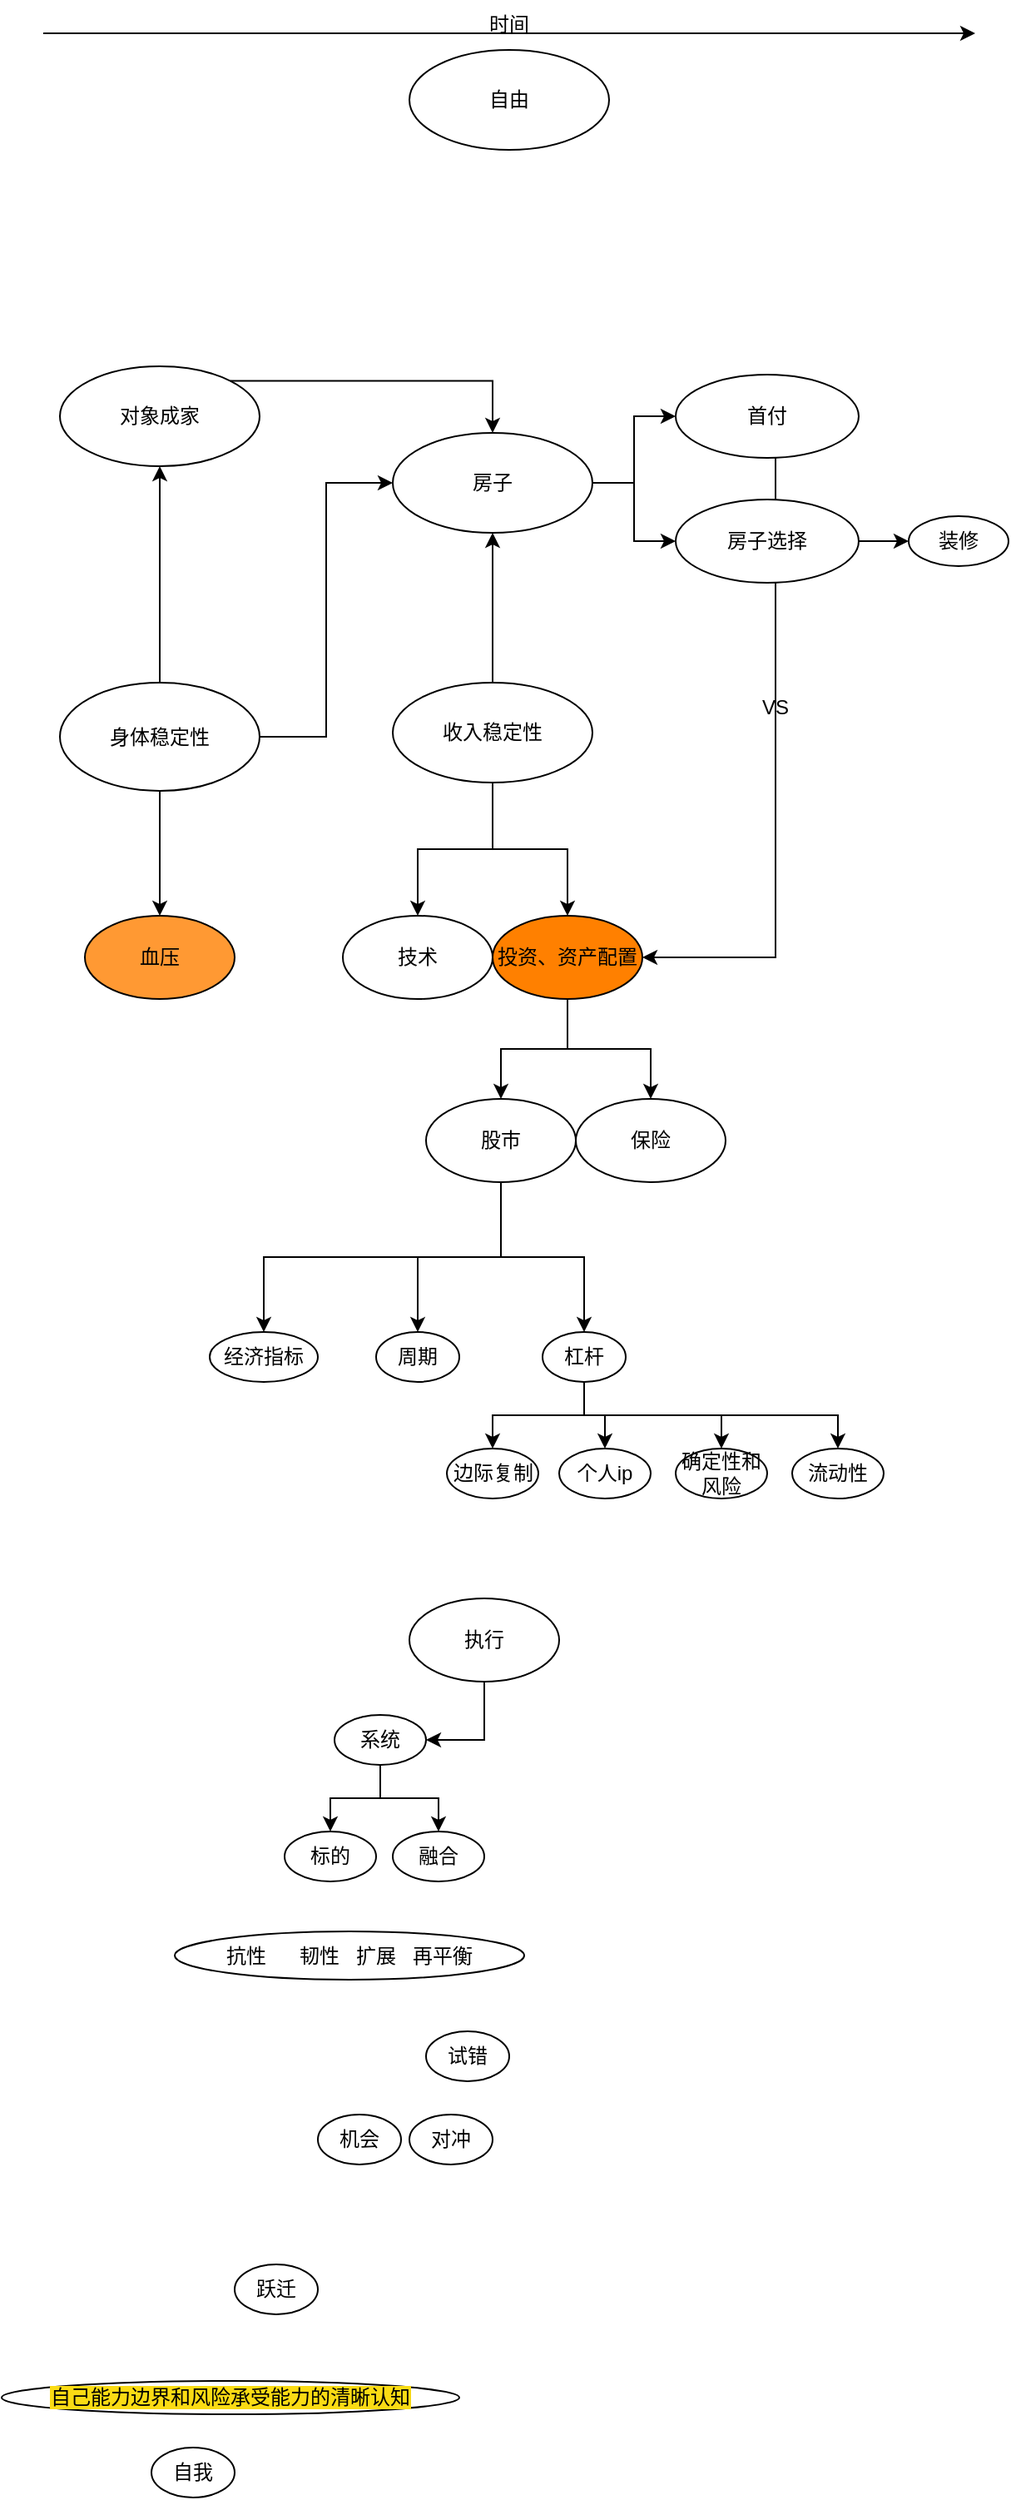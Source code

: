 <mxfile version="20.2.3" type="github">
  <diagram id="d3kX76iIKoJ4xAQK4GNq" name="第 1 页">
    <mxGraphModel dx="1422" dy="800" grid="1" gridSize="10" guides="1" tooltips="1" connect="1" arrows="1" fold="1" page="1" pageScale="1" pageWidth="827" pageHeight="1169" math="0" shadow="0">
      <root>
        <mxCell id="0" />
        <mxCell id="1" parent="0" />
        <mxCell id="ePfMNn7ndaOWINTpqlZt-8" style="edgeStyle=orthogonalEdgeStyle;rounded=0;orthogonalLoop=1;jettySize=auto;html=1;exitX=0.5;exitY=0;exitDx=0;exitDy=0;entryX=0.5;entryY=1;entryDx=0;entryDy=0;" edge="1" parent="1" source="ePfMNn7ndaOWINTpqlZt-1" target="ePfMNn7ndaOWINTpqlZt-7">
          <mxGeometry relative="1" as="geometry" />
        </mxCell>
        <mxCell id="ePfMNn7ndaOWINTpqlZt-13" style="edgeStyle=orthogonalEdgeStyle;rounded=0;orthogonalLoop=1;jettySize=auto;html=1;exitX=0.5;exitY=1;exitDx=0;exitDy=0;" edge="1" parent="1" source="ePfMNn7ndaOWINTpqlZt-1" target="ePfMNn7ndaOWINTpqlZt-11">
          <mxGeometry relative="1" as="geometry" />
        </mxCell>
        <mxCell id="ePfMNn7ndaOWINTpqlZt-19" style="edgeStyle=orthogonalEdgeStyle;rounded=0;orthogonalLoop=1;jettySize=auto;html=1;exitX=1;exitY=0.5;exitDx=0;exitDy=0;entryX=0;entryY=0.5;entryDx=0;entryDy=0;" edge="1" parent="1" source="ePfMNn7ndaOWINTpqlZt-1" target="ePfMNn7ndaOWINTpqlZt-4">
          <mxGeometry relative="1" as="geometry" />
        </mxCell>
        <mxCell id="ePfMNn7ndaOWINTpqlZt-1" value="身体稳定性" style="ellipse;whiteSpace=wrap;html=1;" vertex="1" parent="1">
          <mxGeometry x="240" y="410" width="120" height="65" as="geometry" />
        </mxCell>
        <mxCell id="ePfMNn7ndaOWINTpqlZt-10" style="edgeStyle=orthogonalEdgeStyle;rounded=0;orthogonalLoop=1;jettySize=auto;html=1;exitX=0.5;exitY=0;exitDx=0;exitDy=0;entryX=0.5;entryY=1;entryDx=0;entryDy=0;" edge="1" parent="1" source="ePfMNn7ndaOWINTpqlZt-2" target="ePfMNn7ndaOWINTpqlZt-4">
          <mxGeometry relative="1" as="geometry" />
        </mxCell>
        <mxCell id="ePfMNn7ndaOWINTpqlZt-17" style="edgeStyle=orthogonalEdgeStyle;rounded=0;orthogonalLoop=1;jettySize=auto;html=1;exitX=0.5;exitY=1;exitDx=0;exitDy=0;entryX=0.5;entryY=0;entryDx=0;entryDy=0;" edge="1" parent="1" source="ePfMNn7ndaOWINTpqlZt-2" target="ePfMNn7ndaOWINTpqlZt-14">
          <mxGeometry relative="1" as="geometry" />
        </mxCell>
        <mxCell id="ePfMNn7ndaOWINTpqlZt-18" style="edgeStyle=orthogonalEdgeStyle;rounded=0;orthogonalLoop=1;jettySize=auto;html=1;exitX=0.5;exitY=1;exitDx=0;exitDy=0;entryX=0.5;entryY=0;entryDx=0;entryDy=0;" edge="1" parent="1" source="ePfMNn7ndaOWINTpqlZt-2" target="ePfMNn7ndaOWINTpqlZt-15">
          <mxGeometry relative="1" as="geometry" />
        </mxCell>
        <mxCell id="ePfMNn7ndaOWINTpqlZt-2" value="收入稳定性" style="ellipse;whiteSpace=wrap;html=1;" vertex="1" parent="1">
          <mxGeometry x="440" y="410" width="120" height="60" as="geometry" />
        </mxCell>
        <mxCell id="ePfMNn7ndaOWINTpqlZt-24" style="edgeStyle=orthogonalEdgeStyle;rounded=0;orthogonalLoop=1;jettySize=auto;html=1;exitX=1;exitY=0.5;exitDx=0;exitDy=0;" edge="1" parent="1" source="ePfMNn7ndaOWINTpqlZt-4" target="ePfMNn7ndaOWINTpqlZt-20">
          <mxGeometry relative="1" as="geometry" />
        </mxCell>
        <mxCell id="ePfMNn7ndaOWINTpqlZt-25" style="edgeStyle=orthogonalEdgeStyle;rounded=0;orthogonalLoop=1;jettySize=auto;html=1;exitX=1;exitY=0.5;exitDx=0;exitDy=0;entryX=0;entryY=0.5;entryDx=0;entryDy=0;" edge="1" parent="1" source="ePfMNn7ndaOWINTpqlZt-4" target="ePfMNn7ndaOWINTpqlZt-23">
          <mxGeometry relative="1" as="geometry" />
        </mxCell>
        <mxCell id="ePfMNn7ndaOWINTpqlZt-4" value="房子" style="ellipse;whiteSpace=wrap;html=1;" vertex="1" parent="1">
          <mxGeometry x="440" y="260" width="120" height="60" as="geometry" />
        </mxCell>
        <mxCell id="ePfMNn7ndaOWINTpqlZt-22" style="edgeStyle=orthogonalEdgeStyle;rounded=0;orthogonalLoop=1;jettySize=auto;html=1;exitX=1;exitY=0;exitDx=0;exitDy=0;entryX=0.5;entryY=0;entryDx=0;entryDy=0;" edge="1" parent="1" source="ePfMNn7ndaOWINTpqlZt-7" target="ePfMNn7ndaOWINTpqlZt-4">
          <mxGeometry relative="1" as="geometry" />
        </mxCell>
        <mxCell id="ePfMNn7ndaOWINTpqlZt-7" value="对象成家" style="ellipse;whiteSpace=wrap;html=1;" vertex="1" parent="1">
          <mxGeometry x="240" y="220" width="120" height="60" as="geometry" />
        </mxCell>
        <mxCell id="ePfMNn7ndaOWINTpqlZt-11" value="血压" style="ellipse;whiteSpace=wrap;html=1;fillColor=#FF9933;" vertex="1" parent="1">
          <mxGeometry x="255" y="550" width="90" height="50" as="geometry" />
        </mxCell>
        <mxCell id="ePfMNn7ndaOWINTpqlZt-14" value="技术" style="ellipse;whiteSpace=wrap;html=1;" vertex="1" parent="1">
          <mxGeometry x="410" y="550" width="90" height="50" as="geometry" />
        </mxCell>
        <mxCell id="ePfMNn7ndaOWINTpqlZt-36" style="edgeStyle=orthogonalEdgeStyle;rounded=0;orthogonalLoop=1;jettySize=auto;html=1;exitX=0.5;exitY=1;exitDx=0;exitDy=0;entryX=0.5;entryY=0;entryDx=0;entryDy=0;" edge="1" parent="1" source="ePfMNn7ndaOWINTpqlZt-15" target="ePfMNn7ndaOWINTpqlZt-34">
          <mxGeometry relative="1" as="geometry" />
        </mxCell>
        <mxCell id="ePfMNn7ndaOWINTpqlZt-37" style="edgeStyle=orthogonalEdgeStyle;rounded=0;orthogonalLoop=1;jettySize=auto;html=1;exitX=0.5;exitY=1;exitDx=0;exitDy=0;" edge="1" parent="1" source="ePfMNn7ndaOWINTpqlZt-15" target="ePfMNn7ndaOWINTpqlZt-35">
          <mxGeometry relative="1" as="geometry" />
        </mxCell>
        <mxCell id="ePfMNn7ndaOWINTpqlZt-15" value="投资、资产配置" style="ellipse;whiteSpace=wrap;html=1;fillColor=#FF8000;" vertex="1" parent="1">
          <mxGeometry x="500" y="550" width="90" height="50" as="geometry" />
        </mxCell>
        <mxCell id="ePfMNn7ndaOWINTpqlZt-26" style="edgeStyle=orthogonalEdgeStyle;rounded=0;orthogonalLoop=1;jettySize=auto;html=1;exitX=0.5;exitY=1;exitDx=0;exitDy=0;entryX=1;entryY=0.5;entryDx=0;entryDy=0;" edge="1" parent="1" source="ePfMNn7ndaOWINTpqlZt-20" target="ePfMNn7ndaOWINTpqlZt-15">
          <mxGeometry relative="1" as="geometry">
            <Array as="points">
              <mxPoint x="665" y="250" />
              <mxPoint x="670" y="250" />
              <mxPoint x="670" y="575" />
            </Array>
          </mxGeometry>
        </mxCell>
        <mxCell id="ePfMNn7ndaOWINTpqlZt-20" value="首付" style="ellipse;whiteSpace=wrap;html=1;" vertex="1" parent="1">
          <mxGeometry x="610" y="225" width="110" height="50" as="geometry" />
        </mxCell>
        <mxCell id="ePfMNn7ndaOWINTpqlZt-31" style="edgeStyle=orthogonalEdgeStyle;rounded=0;orthogonalLoop=1;jettySize=auto;html=1;exitX=1;exitY=0.5;exitDx=0;exitDy=0;" edge="1" parent="1" source="ePfMNn7ndaOWINTpqlZt-23" target="ePfMNn7ndaOWINTpqlZt-30">
          <mxGeometry relative="1" as="geometry" />
        </mxCell>
        <mxCell id="ePfMNn7ndaOWINTpqlZt-23" value="房子选择" style="ellipse;whiteSpace=wrap;html=1;" vertex="1" parent="1">
          <mxGeometry x="610" y="300" width="110" height="50" as="geometry" />
        </mxCell>
        <mxCell id="ePfMNn7ndaOWINTpqlZt-27" value="VS" style="text;html=1;strokeColor=none;fillColor=none;align=center;verticalAlign=middle;whiteSpace=wrap;rounded=0;" vertex="1" parent="1">
          <mxGeometry x="640" y="410" width="60" height="30" as="geometry" />
        </mxCell>
        <mxCell id="ePfMNn7ndaOWINTpqlZt-28" value="" style="endArrow=classic;html=1;rounded=0;" edge="1" parent="1">
          <mxGeometry width="50" height="50" relative="1" as="geometry">
            <mxPoint x="230" y="20" as="sourcePoint" />
            <mxPoint x="790" y="20" as="targetPoint" />
          </mxGeometry>
        </mxCell>
        <mxCell id="ePfMNn7ndaOWINTpqlZt-29" value="时间" style="text;html=1;strokeColor=none;fillColor=none;align=center;verticalAlign=middle;whiteSpace=wrap;rounded=0;" vertex="1" parent="1">
          <mxGeometry x="480" width="60" height="30" as="geometry" />
        </mxCell>
        <mxCell id="ePfMNn7ndaOWINTpqlZt-30" value="装修" style="ellipse;whiteSpace=wrap;html=1;" vertex="1" parent="1">
          <mxGeometry x="750" y="310" width="60" height="30" as="geometry" />
        </mxCell>
        <mxCell id="ePfMNn7ndaOWINTpqlZt-45" style="edgeStyle=orthogonalEdgeStyle;rounded=0;orthogonalLoop=1;jettySize=auto;html=1;exitX=0.5;exitY=1;exitDx=0;exitDy=0;" edge="1" parent="1" source="ePfMNn7ndaOWINTpqlZt-34" target="ePfMNn7ndaOWINTpqlZt-38">
          <mxGeometry relative="1" as="geometry" />
        </mxCell>
        <mxCell id="ePfMNn7ndaOWINTpqlZt-46" style="edgeStyle=orthogonalEdgeStyle;rounded=0;orthogonalLoop=1;jettySize=auto;html=1;exitX=0.5;exitY=1;exitDx=0;exitDy=0;entryX=0.5;entryY=0;entryDx=0;entryDy=0;" edge="1" parent="1" source="ePfMNn7ndaOWINTpqlZt-34" target="ePfMNn7ndaOWINTpqlZt-39">
          <mxGeometry relative="1" as="geometry" />
        </mxCell>
        <mxCell id="ePfMNn7ndaOWINTpqlZt-52" style="edgeStyle=orthogonalEdgeStyle;rounded=0;orthogonalLoop=1;jettySize=auto;html=1;exitX=0.5;exitY=1;exitDx=0;exitDy=0;" edge="1" parent="1" source="ePfMNn7ndaOWINTpqlZt-34" target="ePfMNn7ndaOWINTpqlZt-50">
          <mxGeometry relative="1" as="geometry" />
        </mxCell>
        <mxCell id="ePfMNn7ndaOWINTpqlZt-34" value="股市" style="ellipse;whiteSpace=wrap;html=1;" vertex="1" parent="1">
          <mxGeometry x="460" y="660" width="90" height="50" as="geometry" />
        </mxCell>
        <mxCell id="ePfMNn7ndaOWINTpqlZt-35" value="保险" style="ellipse;whiteSpace=wrap;html=1;" vertex="1" parent="1">
          <mxGeometry x="550" y="660" width="90" height="50" as="geometry" />
        </mxCell>
        <mxCell id="ePfMNn7ndaOWINTpqlZt-38" value="周期" style="ellipse;whiteSpace=wrap;html=1;" vertex="1" parent="1">
          <mxGeometry x="430" y="800" width="50" height="30" as="geometry" />
        </mxCell>
        <mxCell id="ePfMNn7ndaOWINTpqlZt-47" style="edgeStyle=orthogonalEdgeStyle;rounded=0;orthogonalLoop=1;jettySize=auto;html=1;exitX=0.5;exitY=1;exitDx=0;exitDy=0;entryX=0.5;entryY=0;entryDx=0;entryDy=0;" edge="1" parent="1" source="ePfMNn7ndaOWINTpqlZt-39" target="ePfMNn7ndaOWINTpqlZt-42">
          <mxGeometry relative="1" as="geometry" />
        </mxCell>
        <mxCell id="ePfMNn7ndaOWINTpqlZt-48" style="edgeStyle=orthogonalEdgeStyle;rounded=0;orthogonalLoop=1;jettySize=auto;html=1;exitX=0.5;exitY=1;exitDx=0;exitDy=0;" edge="1" parent="1" source="ePfMNn7ndaOWINTpqlZt-39" target="ePfMNn7ndaOWINTpqlZt-43">
          <mxGeometry relative="1" as="geometry" />
        </mxCell>
        <mxCell id="ePfMNn7ndaOWINTpqlZt-49" style="edgeStyle=orthogonalEdgeStyle;rounded=0;orthogonalLoop=1;jettySize=auto;html=1;exitX=0.5;exitY=1;exitDx=0;exitDy=0;" edge="1" parent="1" source="ePfMNn7ndaOWINTpqlZt-39" target="ePfMNn7ndaOWINTpqlZt-44">
          <mxGeometry relative="1" as="geometry" />
        </mxCell>
        <mxCell id="ePfMNn7ndaOWINTpqlZt-71" style="edgeStyle=orthogonalEdgeStyle;rounded=0;orthogonalLoop=1;jettySize=auto;html=1;exitX=0.5;exitY=1;exitDx=0;exitDy=0;entryX=0.5;entryY=0;entryDx=0;entryDy=0;" edge="1" parent="1" source="ePfMNn7ndaOWINTpqlZt-39" target="ePfMNn7ndaOWINTpqlZt-70">
          <mxGeometry relative="1" as="geometry" />
        </mxCell>
        <mxCell id="ePfMNn7ndaOWINTpqlZt-39" value="杠杆" style="ellipse;whiteSpace=wrap;html=1;" vertex="1" parent="1">
          <mxGeometry x="530" y="800" width="50" height="30" as="geometry" />
        </mxCell>
        <mxCell id="ePfMNn7ndaOWINTpqlZt-40" value="跃迁" style="ellipse;whiteSpace=wrap;html=1;" vertex="1" parent="1">
          <mxGeometry x="345" y="1360" width="50" height="30" as="geometry" />
        </mxCell>
        <mxCell id="ePfMNn7ndaOWINTpqlZt-41" value="自由" style="ellipse;whiteSpace=wrap;html=1;" vertex="1" parent="1">
          <mxGeometry x="450" y="30" width="120" height="60" as="geometry" />
        </mxCell>
        <mxCell id="ePfMNn7ndaOWINTpqlZt-42" value="边际复制" style="ellipse;whiteSpace=wrap;html=1;" vertex="1" parent="1">
          <mxGeometry x="472.5" y="870" width="55" height="30" as="geometry" />
        </mxCell>
        <mxCell id="ePfMNn7ndaOWINTpqlZt-43" value="个人ip" style="ellipse;whiteSpace=wrap;html=1;" vertex="1" parent="1">
          <mxGeometry x="540" y="870" width="55" height="30" as="geometry" />
        </mxCell>
        <mxCell id="ePfMNn7ndaOWINTpqlZt-44" value="确定性和风险" style="ellipse;whiteSpace=wrap;html=1;" vertex="1" parent="1">
          <mxGeometry x="610" y="870" width="55" height="30" as="geometry" />
        </mxCell>
        <mxCell id="ePfMNn7ndaOWINTpqlZt-50" value="经济指标" style="ellipse;whiteSpace=wrap;html=1;" vertex="1" parent="1">
          <mxGeometry x="330" y="800" width="65" height="30" as="geometry" />
        </mxCell>
        <mxCell id="ePfMNn7ndaOWINTpqlZt-60" style="edgeStyle=orthogonalEdgeStyle;rounded=0;orthogonalLoop=1;jettySize=auto;html=1;exitX=0.5;exitY=1;exitDx=0;exitDy=0;entryX=1;entryY=0.5;entryDx=0;entryDy=0;" edge="1" parent="1" source="ePfMNn7ndaOWINTpqlZt-55" target="ePfMNn7ndaOWINTpqlZt-57">
          <mxGeometry relative="1" as="geometry" />
        </mxCell>
        <mxCell id="ePfMNn7ndaOWINTpqlZt-55" value="执行" style="ellipse;whiteSpace=wrap;html=1;" vertex="1" parent="1">
          <mxGeometry x="450" y="960" width="90" height="50" as="geometry" />
        </mxCell>
        <mxCell id="ePfMNn7ndaOWINTpqlZt-61" style="edgeStyle=orthogonalEdgeStyle;rounded=0;orthogonalLoop=1;jettySize=auto;html=1;exitX=0.5;exitY=1;exitDx=0;exitDy=0;" edge="1" parent="1" source="ePfMNn7ndaOWINTpqlZt-57" target="ePfMNn7ndaOWINTpqlZt-58">
          <mxGeometry relative="1" as="geometry" />
        </mxCell>
        <mxCell id="ePfMNn7ndaOWINTpqlZt-62" style="edgeStyle=orthogonalEdgeStyle;rounded=0;orthogonalLoop=1;jettySize=auto;html=1;exitX=0.5;exitY=1;exitDx=0;exitDy=0;entryX=0.5;entryY=0;entryDx=0;entryDy=0;" edge="1" parent="1" source="ePfMNn7ndaOWINTpqlZt-57" target="ePfMNn7ndaOWINTpqlZt-59">
          <mxGeometry relative="1" as="geometry" />
        </mxCell>
        <mxCell id="ePfMNn7ndaOWINTpqlZt-57" value="系统" style="ellipse;whiteSpace=wrap;html=1;" vertex="1" parent="1">
          <mxGeometry x="405" y="1030" width="55" height="30" as="geometry" />
        </mxCell>
        <mxCell id="ePfMNn7ndaOWINTpqlZt-58" value="标的" style="ellipse;whiteSpace=wrap;html=1;" vertex="1" parent="1">
          <mxGeometry x="375" y="1100" width="55" height="30" as="geometry" />
        </mxCell>
        <mxCell id="ePfMNn7ndaOWINTpqlZt-59" value="融合" style="ellipse;whiteSpace=wrap;html=1;" vertex="1" parent="1">
          <mxGeometry x="440" y="1100" width="55" height="30" as="geometry" />
        </mxCell>
        <mxCell id="ePfMNn7ndaOWINTpqlZt-64" value="对冲" style="ellipse;whiteSpace=wrap;html=1;" vertex="1" parent="1">
          <mxGeometry x="450" y="1270" width="50" height="30" as="geometry" />
        </mxCell>
        <mxCell id="ePfMNn7ndaOWINTpqlZt-65" value="抗性&amp;nbsp; &amp;nbsp; &amp;nbsp; 韧性&amp;nbsp; &amp;nbsp;扩展&amp;nbsp; &amp;nbsp;再平衡" style="ellipse;whiteSpace=wrap;html=1;" vertex="1" parent="1">
          <mxGeometry x="309" y="1160" width="210" height="29" as="geometry" />
        </mxCell>
        <mxCell id="ePfMNn7ndaOWINTpqlZt-66" value="机会" style="ellipse;whiteSpace=wrap;html=1;" vertex="1" parent="1">
          <mxGeometry x="395" y="1270" width="50" height="30" as="geometry" />
        </mxCell>
        <mxCell id="ePfMNn7ndaOWINTpqlZt-67" value="试错" style="ellipse;whiteSpace=wrap;html=1;" vertex="1" parent="1">
          <mxGeometry x="460" y="1220" width="50" height="30" as="geometry" />
        </mxCell>
        <mxCell id="ePfMNn7ndaOWINTpqlZt-68" value="自我" style="ellipse;whiteSpace=wrap;html=1;" vertex="1" parent="1">
          <mxGeometry x="295" y="1470" width="50" height="30" as="geometry" />
        </mxCell>
        <mxCell id="ePfMNn7ndaOWINTpqlZt-69" value="&lt;div class=&quot;lake-content&quot;&gt;&lt;span style=&quot;background-color: #FADB14&quot; class=&quot;ne-text&quot;&gt;自己能力边界和风险承受能力的清晰认知&lt;/span&gt;&lt;/div&gt;" style="ellipse;whiteSpace=wrap;html=1;" vertex="1" parent="1">
          <mxGeometry x="205" y="1430" width="275" height="20" as="geometry" />
        </mxCell>
        <mxCell id="ePfMNn7ndaOWINTpqlZt-70" value="流动性" style="ellipse;whiteSpace=wrap;html=1;" vertex="1" parent="1">
          <mxGeometry x="680" y="870" width="55" height="30" as="geometry" />
        </mxCell>
      </root>
    </mxGraphModel>
  </diagram>
</mxfile>
